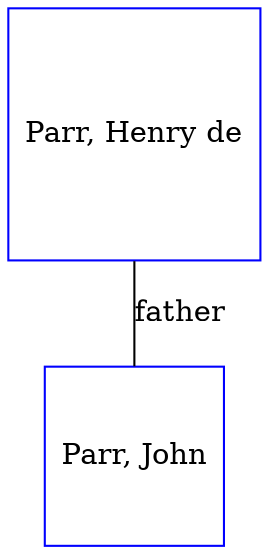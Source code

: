 digraph D {
    edge [dir=none];    node [shape=box];    "009971"   [label="Parr, John", shape=box, regular=1, color="blue"] ;
"009972"   [label="Parr, Henry de", shape=box, regular=1, color="blue"] ;
009972->009971 [label="father",arrowsize=0.0]; 
}